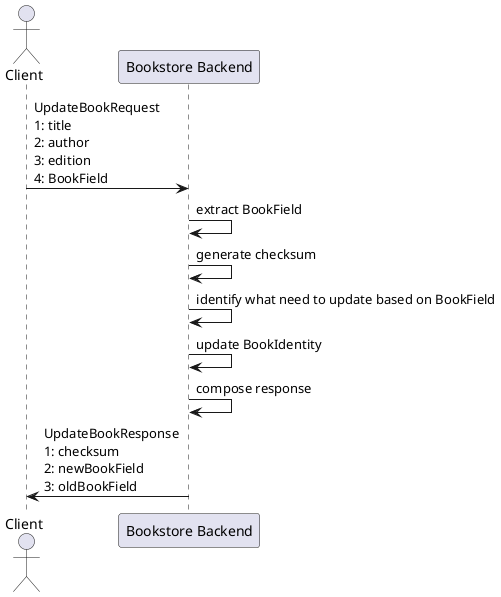 @startuml
'https://plantuml.com/sequence-diagram

actor Client as C
participant "Bookstore Backend" as BSBE

C -> BSBE: UpdateBookRequest \n1: title\n2: author\n3: edition\n4: BookField
BSBE -> BSBE: extract BookField
BSBE -> BSBE: generate checksum
BSBE -> BSBE: identify what need to update based on BookField
BSBE -> BSBE: update BookIdentity
BSBE -> BSBE: compose response
BSBE -> C: UpdateBookResponse \n1: checksum\n2: newBookField\n3: oldBookField
@enduml